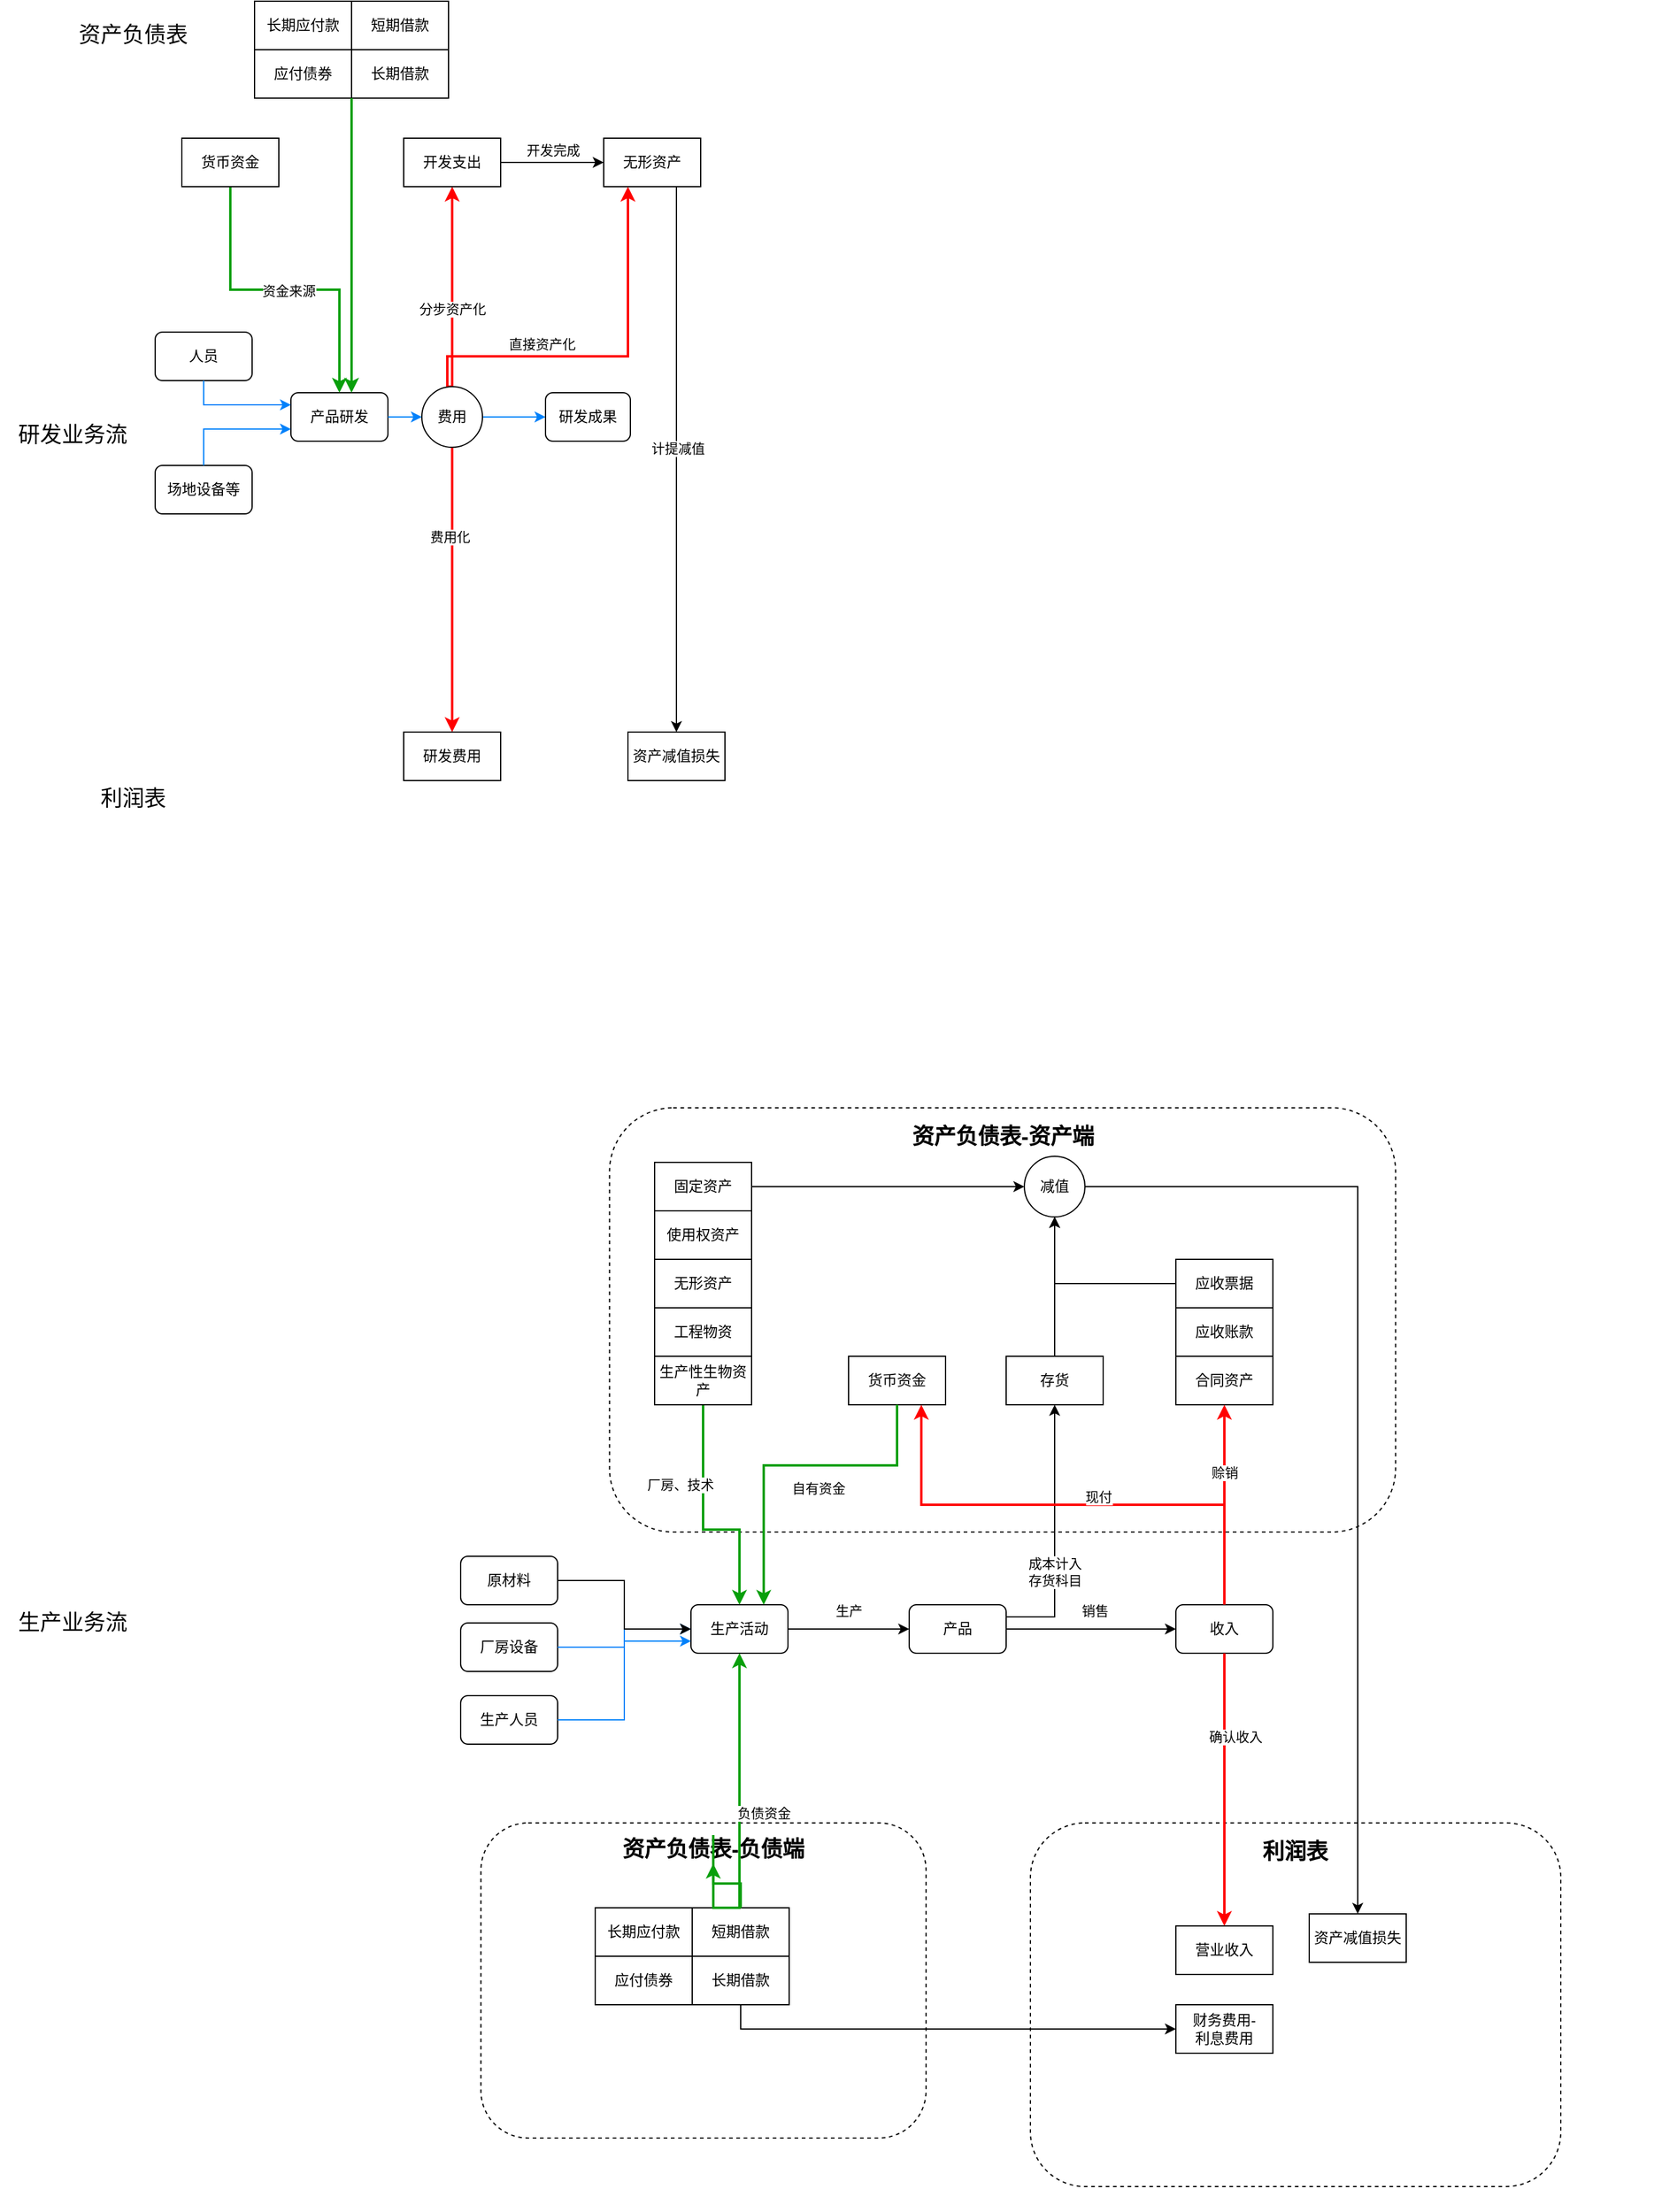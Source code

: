 <mxfile version="24.8.4">
  <diagram name="Page-1" id="RIPOSOB8vfV2EPrKnL5X">
    <mxGraphModel dx="2803" dy="1128" grid="1" gridSize="10" guides="1" tooltips="1" connect="1" arrows="1" fold="1" page="1" pageScale="1" pageWidth="850" pageHeight="1100" math="0" shadow="0">
      <root>
        <mxCell id="0" />
        <mxCell id="1" parent="0" />
        <mxCell id="PDw0ZhWUSigSXVAjHn8G-167" value="" style="group" vertex="1" connectable="0" parent="1">
          <mxGeometry x="360" y="1640" width="470" height="260" as="geometry" />
        </mxCell>
        <mxCell id="PDw0ZhWUSigSXVAjHn8G-168" value="" style="rounded=1;whiteSpace=wrap;html=1;dashed=1;" vertex="1" parent="PDw0ZhWUSigSXVAjHn8G-167">
          <mxGeometry x="36.719" width="367.188" height="260" as="geometry" />
        </mxCell>
        <mxCell id="PDw0ZhWUSigSXVAjHn8G-169" value="&lt;span style=&quot;font-size: 18px;&quot;&gt;&lt;b&gt;资产负债表-负债端&lt;/b&gt;&lt;/span&gt;" style="text;html=1;align=center;verticalAlign=middle;whiteSpace=wrap;rounded=0;" vertex="1" parent="PDw0ZhWUSigSXVAjHn8G-167">
          <mxGeometry x="142.81" y="10" width="171.09" height="23.64" as="geometry" />
        </mxCell>
        <mxCell id="PDw0ZhWUSigSXVAjHn8G-164" value="" style="group" vertex="1" connectable="0" parent="1">
          <mxGeometry x="425" y="1090" width="830" height="350" as="geometry" />
        </mxCell>
        <mxCell id="PDw0ZhWUSigSXVAjHn8G-165" value="" style="rounded=1;whiteSpace=wrap;html=1;dashed=1;" vertex="1" parent="PDw0ZhWUSigSXVAjHn8G-164">
          <mxGeometry x="77.812" y="-40" width="648.438" height="350" as="geometry" />
        </mxCell>
        <mxCell id="PDw0ZhWUSigSXVAjHn8G-166" value="&lt;span style=&quot;font-size: 18px;&quot;&gt;&lt;b&gt;资产负债表-资产端&lt;/b&gt;&lt;/span&gt;" style="text;html=1;align=center;verticalAlign=middle;whiteSpace=wrap;rounded=0;" vertex="1" parent="PDw0ZhWUSigSXVAjHn8G-164">
          <mxGeometry x="323.59" y="-32" width="156.88" height="31.82" as="geometry" />
        </mxCell>
        <mxCell id="PDw0ZhWUSigSXVAjHn8G-163" value="" style="group" vertex="1" connectable="0" parent="1">
          <mxGeometry x="810" y="1660" width="560" height="300" as="geometry" />
        </mxCell>
        <mxCell id="PDw0ZhWUSigSXVAjHn8G-161" value="" style="rounded=1;whiteSpace=wrap;html=1;dashed=1;" vertex="1" parent="PDw0ZhWUSigSXVAjHn8G-163">
          <mxGeometry x="40" y="-20" width="437.5" height="300" as="geometry" />
        </mxCell>
        <mxCell id="PDw0ZhWUSigSXVAjHn8G-162" value="&lt;b&gt;&lt;font style=&quot;font-size: 18px;&quot;&gt;利润表&lt;/font&gt;&lt;/b&gt;" style="text;html=1;align=center;verticalAlign=middle;whiteSpace=wrap;rounded=0;" vertex="1" parent="PDw0ZhWUSigSXVAjHn8G-163">
          <mxGeometry x="221.25" y="-10" width="75" height="27.27" as="geometry" />
        </mxCell>
        <mxCell id="PDw0ZhWUSigSXVAjHn8G-170" value="财务费用-&lt;br&gt;利息费用" style="rounded=0;whiteSpace=wrap;html=1;" vertex="1" parent="PDw0ZhWUSigSXVAjHn8G-163">
          <mxGeometry x="160" y="130" width="80" height="40" as="geometry" />
        </mxCell>
        <mxCell id="PDw0ZhWUSigSXVAjHn8G-107" value="营业收入" style="rounded=0;whiteSpace=wrap;html=1;" vertex="1" parent="PDw0ZhWUSigSXVAjHn8G-163">
          <mxGeometry x="160" y="65" width="80" height="40" as="geometry" />
        </mxCell>
        <mxCell id="PDw0ZhWUSigSXVAjHn8G-3" value="&lt;font style=&quot;font-size: 18px;&quot;&gt;资产负债表&lt;/font&gt;" style="text;html=1;align=center;verticalAlign=middle;whiteSpace=wrap;rounded=0;" vertex="1" parent="1">
          <mxGeometry x="50" y="140" width="120" height="50" as="geometry" />
        </mxCell>
        <mxCell id="PDw0ZhWUSigSXVAjHn8G-4" value="&lt;font style=&quot;font-size: 18px;&quot;&gt;研发业务流&lt;/font&gt;" style="text;html=1;align=center;verticalAlign=middle;whiteSpace=wrap;rounded=0;" vertex="1" parent="1">
          <mxGeometry y="470" width="120" height="50" as="geometry" />
        </mxCell>
        <mxCell id="PDw0ZhWUSigSXVAjHn8G-5" value="&lt;font style=&quot;font-size: 18px;&quot;&gt;利润表&lt;/font&gt;" style="text;html=1;align=center;verticalAlign=middle;whiteSpace=wrap;rounded=0;" vertex="1" parent="1">
          <mxGeometry x="50" y="770" width="120" height="50" as="geometry" />
        </mxCell>
        <mxCell id="PDw0ZhWUSigSXVAjHn8G-14" style="edgeStyle=orthogonalEdgeStyle;rounded=0;orthogonalLoop=1;jettySize=auto;html=1;exitX=0.5;exitY=1;exitDx=0;exitDy=0;strokeColor=#ff0000;strokeWidth=2;" edge="1" parent="1" source="PDw0ZhWUSigSXVAjHn8G-37" target="PDw0ZhWUSigSXVAjHn8G-13">
          <mxGeometry relative="1" as="geometry" />
        </mxCell>
        <mxCell id="PDw0ZhWUSigSXVAjHn8G-15" value="费用化" style="edgeLabel;html=1;align=center;verticalAlign=middle;resizable=0;points=[];" vertex="1" connectable="0" parent="PDw0ZhWUSigSXVAjHn8G-14">
          <mxGeometry x="-0.375" y="-2" relative="1" as="geometry">
            <mxPoint as="offset" />
          </mxGeometry>
        </mxCell>
        <mxCell id="PDw0ZhWUSigSXVAjHn8G-27" style="edgeStyle=orthogonalEdgeStyle;rounded=0;orthogonalLoop=1;jettySize=auto;html=1;exitX=1;exitY=0.5;exitDx=0;exitDy=0;strokeColor=#0081fa;" edge="1" parent="1" source="PDw0ZhWUSigSXVAjHn8G-37" target="PDw0ZhWUSigSXVAjHn8G-7">
          <mxGeometry relative="1" as="geometry" />
        </mxCell>
        <mxCell id="PDw0ZhWUSigSXVAjHn8G-6" value="产品研发" style="rounded=1;whiteSpace=wrap;html=1;" vertex="1" parent="1">
          <mxGeometry x="240" y="460" width="80" height="40" as="geometry" />
        </mxCell>
        <mxCell id="PDw0ZhWUSigSXVAjHn8G-7" value="研发成果" style="rounded=1;whiteSpace=wrap;html=1;" vertex="1" parent="1">
          <mxGeometry x="450" y="460" width="70" height="40" as="geometry" />
        </mxCell>
        <mxCell id="PDw0ZhWUSigSXVAjHn8G-13" value="研发费用" style="rounded=0;whiteSpace=wrap;html=1;" vertex="1" parent="1">
          <mxGeometry x="333" y="740" width="80" height="40" as="geometry" />
        </mxCell>
        <mxCell id="PDw0ZhWUSigSXVAjHn8G-16" style="edgeStyle=orthogonalEdgeStyle;rounded=0;orthogonalLoop=1;jettySize=auto;html=1;exitX=0.5;exitY=0;exitDx=0;exitDy=0;strokeColor=#ff0000;strokeWidth=2;entryX=0.5;entryY=1;entryDx=0;entryDy=0;" edge="1" parent="1" source="PDw0ZhWUSigSXVAjHn8G-37" target="PDw0ZhWUSigSXVAjHn8G-18">
          <mxGeometry relative="1" as="geometry">
            <mxPoint x="258" y="510" as="sourcePoint" />
            <mxPoint x="378" y="270" as="targetPoint" />
          </mxGeometry>
        </mxCell>
        <mxCell id="PDw0ZhWUSigSXVAjHn8G-17" value="分步资产化" style="edgeLabel;html=1;align=center;verticalAlign=middle;resizable=0;points=[];" vertex="1" connectable="0" parent="PDw0ZhWUSigSXVAjHn8G-16">
          <mxGeometry x="-0.375" y="-2" relative="1" as="geometry">
            <mxPoint x="-2" y="-13" as="offset" />
          </mxGeometry>
        </mxCell>
        <mxCell id="PDw0ZhWUSigSXVAjHn8G-22" value="开发完成" style="edgeStyle=orthogonalEdgeStyle;rounded=0;orthogonalLoop=1;jettySize=auto;html=1;exitX=1;exitY=0.5;exitDx=0;exitDy=0;" edge="1" parent="1" source="PDw0ZhWUSigSXVAjHn8G-18" target="PDw0ZhWUSigSXVAjHn8G-19">
          <mxGeometry y="10" relative="1" as="geometry">
            <Array as="points">
              <mxPoint x="450" y="270" />
              <mxPoint x="450" y="270" />
            </Array>
            <mxPoint as="offset" />
          </mxGeometry>
        </mxCell>
        <mxCell id="PDw0ZhWUSigSXVAjHn8G-18" value="开发支出" style="rounded=0;whiteSpace=wrap;html=1;" vertex="1" parent="1">
          <mxGeometry x="333" y="250" width="80" height="40" as="geometry" />
        </mxCell>
        <mxCell id="PDw0ZhWUSigSXVAjHn8G-25" style="edgeStyle=orthogonalEdgeStyle;rounded=0;orthogonalLoop=1;jettySize=auto;html=1;exitX=0.75;exitY=1;exitDx=0;exitDy=0;entryX=0.5;entryY=0;entryDx=0;entryDy=0;" edge="1" parent="1" source="PDw0ZhWUSigSXVAjHn8G-19" target="PDw0ZhWUSigSXVAjHn8G-23">
          <mxGeometry relative="1" as="geometry" />
        </mxCell>
        <mxCell id="PDw0ZhWUSigSXVAjHn8G-26" value="计提减值" style="edgeLabel;html=1;align=center;verticalAlign=middle;resizable=0;points=[];" vertex="1" connectable="0" parent="PDw0ZhWUSigSXVAjHn8G-25">
          <mxGeometry x="-0.039" y="1" relative="1" as="geometry">
            <mxPoint as="offset" />
          </mxGeometry>
        </mxCell>
        <mxCell id="PDw0ZhWUSigSXVAjHn8G-19" value="无形资产" style="rounded=0;whiteSpace=wrap;html=1;" vertex="1" parent="1">
          <mxGeometry x="498" y="250" width="80" height="40" as="geometry" />
        </mxCell>
        <mxCell id="PDw0ZhWUSigSXVAjHn8G-23" value="资产减值损失" style="rounded=0;whiteSpace=wrap;html=1;" vertex="1" parent="1">
          <mxGeometry x="518" y="740" width="80" height="40" as="geometry" />
        </mxCell>
        <mxCell id="PDw0ZhWUSigSXVAjHn8G-30" style="edgeStyle=orthogonalEdgeStyle;rounded=0;orthogonalLoop=1;jettySize=auto;html=1;strokeColor=#ff0000;strokeWidth=2;exitX=0.5;exitY=0;exitDx=0;exitDy=0;entryX=0.25;entryY=1;entryDx=0;entryDy=0;" edge="1" parent="1" target="PDw0ZhWUSigSXVAjHn8G-19">
          <mxGeometry relative="1" as="geometry">
            <mxPoint x="372" y="455" as="sourcePoint" />
            <mxPoint x="730" y="430" as="targetPoint" />
            <Array as="points">
              <mxPoint x="369" y="455" />
              <mxPoint x="369" y="430" />
              <mxPoint x="518" y="430" />
            </Array>
          </mxGeometry>
        </mxCell>
        <mxCell id="PDw0ZhWUSigSXVAjHn8G-31" value="直接资产化" style="edgeLabel;html=1;align=center;verticalAlign=middle;resizable=0;points=[];" vertex="1" connectable="0" parent="PDw0ZhWUSigSXVAjHn8G-30">
          <mxGeometry x="-0.375" y="-2" relative="1" as="geometry">
            <mxPoint x="7" y="-12" as="offset" />
          </mxGeometry>
        </mxCell>
        <mxCell id="PDw0ZhWUSigSXVAjHn8G-35" value="人员" style="rounded=1;whiteSpace=wrap;html=1;" vertex="1" parent="1">
          <mxGeometry x="128" y="410" width="80" height="40" as="geometry" />
        </mxCell>
        <mxCell id="PDw0ZhWUSigSXVAjHn8G-36" value="场地设备等" style="rounded=1;whiteSpace=wrap;html=1;" vertex="1" parent="1">
          <mxGeometry x="128" y="520" width="80" height="40" as="geometry" />
        </mxCell>
        <mxCell id="PDw0ZhWUSigSXVAjHn8G-39" value="" style="edgeStyle=orthogonalEdgeStyle;rounded=0;orthogonalLoop=1;jettySize=auto;html=1;exitX=1;exitY=0.5;exitDx=0;exitDy=0;strokeColor=#0081fa;" edge="1" parent="1" source="PDw0ZhWUSigSXVAjHn8G-6" target="PDw0ZhWUSigSXVAjHn8G-37">
          <mxGeometry relative="1" as="geometry">
            <mxPoint x="288" y="480" as="sourcePoint" />
            <mxPoint x="413" y="480" as="targetPoint" />
          </mxGeometry>
        </mxCell>
        <mxCell id="PDw0ZhWUSigSXVAjHn8G-37" value="费用" style="ellipse;whiteSpace=wrap;html=1;aspect=fixed;" vertex="1" parent="1">
          <mxGeometry x="348" y="455" width="50" height="50" as="geometry" />
        </mxCell>
        <mxCell id="PDw0ZhWUSigSXVAjHn8G-42" value="" style="edgeStyle=orthogonalEdgeStyle;rounded=0;orthogonalLoop=1;jettySize=auto;html=1;strokeColor=#0081fa;exitX=0.5;exitY=1;exitDx=0;exitDy=0;entryX=0;entryY=0.25;entryDx=0;entryDy=0;" edge="1" parent="1" source="PDw0ZhWUSigSXVAjHn8G-35" target="PDw0ZhWUSigSXVAjHn8G-6">
          <mxGeometry relative="1" as="geometry">
            <mxPoint x="240" y="530" as="sourcePoint" />
            <mxPoint x="358" y="490" as="targetPoint" />
          </mxGeometry>
        </mxCell>
        <mxCell id="PDw0ZhWUSigSXVAjHn8G-43" value="" style="edgeStyle=orthogonalEdgeStyle;rounded=0;orthogonalLoop=1;jettySize=auto;html=1;strokeColor=#0081fa;exitX=0.5;exitY=0;exitDx=0;exitDy=0;entryX=0;entryY=0.75;entryDx=0;entryDy=0;" edge="1" parent="1" source="PDw0ZhWUSigSXVAjHn8G-36" target="PDw0ZhWUSigSXVAjHn8G-6">
          <mxGeometry relative="1" as="geometry">
            <mxPoint x="178" y="460" as="sourcePoint" />
            <mxPoint x="250" y="480" as="targetPoint" />
          </mxGeometry>
        </mxCell>
        <mxCell id="PDw0ZhWUSigSXVAjHn8G-45" value="" style="edgeStyle=orthogonalEdgeStyle;rounded=0;orthogonalLoop=1;jettySize=auto;html=1;exitX=0.5;exitY=1;exitDx=0;exitDy=0;strokeColor=#099f0c;strokeWidth=2;entryX=0.5;entryY=0;entryDx=0;entryDy=0;" edge="1" parent="1" source="PDw0ZhWUSigSXVAjHn8G-9" target="PDw0ZhWUSigSXVAjHn8G-6">
          <mxGeometry relative="1" as="geometry">
            <mxPoint x="280" y="235" as="sourcePoint" />
            <mxPoint x="280" y="360" as="targetPoint" />
          </mxGeometry>
        </mxCell>
        <mxCell id="PDw0ZhWUSigSXVAjHn8G-55" value="资金来源" style="edgeLabel;html=1;align=center;verticalAlign=middle;resizable=0;points=[];" vertex="1" connectable="0" parent="PDw0ZhWUSigSXVAjHn8G-45">
          <mxGeometry x="0.021" y="-1" relative="1" as="geometry">
            <mxPoint as="offset" />
          </mxGeometry>
        </mxCell>
        <mxCell id="PDw0ZhWUSigSXVAjHn8G-9" value="货币资金" style="rounded=0;whiteSpace=wrap;html=1;" vertex="1" parent="1">
          <mxGeometry x="150" y="250" width="80" height="40" as="geometry" />
        </mxCell>
        <mxCell id="PDw0ZhWUSigSXVAjHn8G-47" value="应付债券" style="rounded=0;whiteSpace=wrap;html=1;" vertex="1" parent="1">
          <mxGeometry x="210" y="177" width="80" height="40" as="geometry" />
        </mxCell>
        <mxCell id="PDw0ZhWUSigSXVAjHn8G-48" value="短期借款" style="rounded=0;whiteSpace=wrap;html=1;" vertex="1" parent="1">
          <mxGeometry x="290" y="137" width="80" height="40" as="geometry" />
        </mxCell>
        <mxCell id="PDw0ZhWUSigSXVAjHn8G-49" value="长期借款" style="rounded=0;whiteSpace=wrap;html=1;" vertex="1" parent="1">
          <mxGeometry x="290" y="177" width="80" height="40" as="geometry" />
        </mxCell>
        <mxCell id="PDw0ZhWUSigSXVAjHn8G-50" value="长期应付款" style="rounded=0;whiteSpace=wrap;html=1;" vertex="1" parent="1">
          <mxGeometry x="210" y="137" width="80" height="40" as="geometry" />
        </mxCell>
        <mxCell id="PDw0ZhWUSigSXVAjHn8G-56" value="" style="edgeStyle=orthogonalEdgeStyle;rounded=0;orthogonalLoop=1;jettySize=auto;html=1;exitX=1;exitY=1;exitDx=0;exitDy=0;strokeColor=#099f0c;strokeWidth=2;" edge="1" parent="1" source="PDw0ZhWUSigSXVAjHn8G-47">
          <mxGeometry relative="1" as="geometry">
            <mxPoint x="200" y="300" as="sourcePoint" />
            <mxPoint x="290" y="460" as="targetPoint" />
          </mxGeometry>
        </mxCell>
        <mxCell id="PDw0ZhWUSigSXVAjHn8G-59" value="厂房设备" style="rounded=1;whiteSpace=wrap;html=1;" vertex="1" parent="1">
          <mxGeometry x="380" y="1475" width="80" height="40" as="geometry" />
        </mxCell>
        <mxCell id="PDw0ZhWUSigSXVAjHn8G-60" value="生产人员" style="rounded=1;whiteSpace=wrap;html=1;" vertex="1" parent="1">
          <mxGeometry x="380" y="1535" width="80" height="40" as="geometry" />
        </mxCell>
        <mxCell id="PDw0ZhWUSigSXVAjHn8G-89" style="edgeStyle=orthogonalEdgeStyle;rounded=0;orthogonalLoop=1;jettySize=auto;html=1;exitX=1;exitY=0.5;exitDx=0;exitDy=0;" edge="1" parent="1" source="PDw0ZhWUSigSXVAjHn8G-61" target="PDw0ZhWUSigSXVAjHn8G-88">
          <mxGeometry relative="1" as="geometry" />
        </mxCell>
        <mxCell id="PDw0ZhWUSigSXVAjHn8G-90" value="生产" style="edgeLabel;html=1;align=center;verticalAlign=middle;resizable=0;points=[];" vertex="1" connectable="0" parent="PDw0ZhWUSigSXVAjHn8G-89">
          <mxGeometry x="0.08" y="3" relative="1" as="geometry">
            <mxPoint x="-4" y="-12" as="offset" />
          </mxGeometry>
        </mxCell>
        <mxCell id="PDw0ZhWUSigSXVAjHn8G-61" value="生产活动" style="rounded=1;whiteSpace=wrap;html=1;" vertex="1" parent="1">
          <mxGeometry x="570" y="1460" width="80" height="40" as="geometry" />
        </mxCell>
        <mxCell id="PDw0ZhWUSigSXVAjHn8G-64" value="无形资产" style="rounded=0;whiteSpace=wrap;html=1;" vertex="1" parent="1">
          <mxGeometry x="540" y="1175" width="80" height="40" as="geometry" />
        </mxCell>
        <mxCell id="PDw0ZhWUSigSXVAjHn8G-66" value="货币资金" style="rounded=0;whiteSpace=wrap;html=1;" vertex="1" parent="1">
          <mxGeometry x="700" y="1255" width="80" height="40" as="geometry" />
        </mxCell>
        <mxCell id="PDw0ZhWUSigSXVAjHn8G-67" value="应付债券" style="rounded=0;whiteSpace=wrap;html=1;" vertex="1" parent="1">
          <mxGeometry x="491" y="1750" width="80" height="40" as="geometry" />
        </mxCell>
        <mxCell id="PDw0ZhWUSigSXVAjHn8G-68" value="短期借款" style="rounded=0;whiteSpace=wrap;html=1;" vertex="1" parent="1">
          <mxGeometry x="571" y="1710" width="80" height="40" as="geometry" />
        </mxCell>
        <mxCell id="PDw0ZhWUSigSXVAjHn8G-171" style="edgeStyle=orthogonalEdgeStyle;rounded=0;orthogonalLoop=1;jettySize=auto;html=1;exitX=0.5;exitY=1;exitDx=0;exitDy=0;" edge="1" parent="1" source="PDw0ZhWUSigSXVAjHn8G-69" target="PDw0ZhWUSigSXVAjHn8G-170">
          <mxGeometry relative="1" as="geometry" />
        </mxCell>
        <mxCell id="PDw0ZhWUSigSXVAjHn8G-69" value="长期借款" style="rounded=0;whiteSpace=wrap;html=1;" vertex="1" parent="1">
          <mxGeometry x="571" y="1750" width="80" height="40" as="geometry" />
        </mxCell>
        <mxCell id="PDw0ZhWUSigSXVAjHn8G-70" value="长期应付款" style="rounded=0;whiteSpace=wrap;html=1;" vertex="1" parent="1">
          <mxGeometry x="491" y="1710" width="80" height="40" as="geometry" />
        </mxCell>
        <mxCell id="PDw0ZhWUSigSXVAjHn8G-73" value="" style="edgeStyle=orthogonalEdgeStyle;rounded=0;orthogonalLoop=1;jettySize=auto;html=1;strokeColor=#0081fa;exitX=1;exitY=0.5;exitDx=0;exitDy=0;entryX=0;entryY=0.5;entryDx=0;entryDy=0;" edge="1" parent="1" source="PDw0ZhWUSigSXVAjHn8G-59" target="PDw0ZhWUSigSXVAjHn8G-61">
          <mxGeometry relative="1" as="geometry">
            <mxPoint x="-102" y="1505" as="sourcePoint" />
            <mxPoint x="-30" y="1525" as="targetPoint" />
          </mxGeometry>
        </mxCell>
        <mxCell id="PDw0ZhWUSigSXVAjHn8G-74" value="" style="edgeStyle=orthogonalEdgeStyle;rounded=0;orthogonalLoop=1;jettySize=auto;html=1;strokeColor=#0081fa;exitX=1;exitY=0.5;exitDx=0;exitDy=0;entryX=0;entryY=0.75;entryDx=0;entryDy=0;" edge="1" parent="1" source="PDw0ZhWUSigSXVAjHn8G-60" target="PDw0ZhWUSigSXVAjHn8G-61">
          <mxGeometry relative="1" as="geometry">
            <mxPoint x="470" y="1490" as="sourcePoint" />
            <mxPoint x="580" y="1490" as="targetPoint" />
          </mxGeometry>
        </mxCell>
        <mxCell id="PDw0ZhWUSigSXVAjHn8G-75" value="" style="edgeStyle=orthogonalEdgeStyle;rounded=0;orthogonalLoop=1;jettySize=auto;html=1;strokeColor=#099f0c;strokeWidth=2;entryX=0.5;entryY=1;entryDx=0;entryDy=0;exitX=0.5;exitY=0;exitDx=0;exitDy=0;" edge="1" parent="1" source="PDw0ZhWUSigSXVAjHn8G-169" target="PDw0ZhWUSigSXVAjHn8G-61">
          <mxGeometry relative="1" as="geometry">
            <mxPoint x="410" y="1335" as="sourcePoint" />
            <mxPoint x="530" y="1447" as="targetPoint" />
            <Array as="points">
              <mxPoint x="610" y="1710" />
            </Array>
          </mxGeometry>
        </mxCell>
        <mxCell id="PDw0ZhWUSigSXVAjHn8G-76" value="负债资金" style="edgeLabel;html=1;align=center;verticalAlign=middle;resizable=0;points=[];" vertex="1" connectable="0" parent="PDw0ZhWUSigSXVAjHn8G-75">
          <mxGeometry x="0.021" y="-1" relative="1" as="geometry">
            <mxPoint x="19" y="-11" as="offset" />
          </mxGeometry>
        </mxCell>
        <mxCell id="PDw0ZhWUSigSXVAjHn8G-156" style="edgeStyle=orthogonalEdgeStyle;rounded=0;orthogonalLoop=1;jettySize=auto;html=1;exitX=1;exitY=0.5;exitDx=0;exitDy=0;entryX=0;entryY=0.5;entryDx=0;entryDy=0;" edge="1" parent="1" source="PDw0ZhWUSigSXVAjHn8G-77" target="PDw0ZhWUSigSXVAjHn8G-155">
          <mxGeometry relative="1" as="geometry" />
        </mxCell>
        <mxCell id="PDw0ZhWUSigSXVAjHn8G-77" value="固定资产" style="rounded=0;whiteSpace=wrap;html=1;" vertex="1" parent="1">
          <mxGeometry x="540" y="1095" width="80" height="40" as="geometry" />
        </mxCell>
        <mxCell id="PDw0ZhWUSigSXVAjHn8G-78" value="" style="edgeStyle=orthogonalEdgeStyle;rounded=0;orthogonalLoop=1;jettySize=auto;html=1;strokeColor=#099f0c;strokeWidth=2;exitX=0.5;exitY=1;exitDx=0;exitDy=0;" edge="1" parent="1" source="PDw0ZhWUSigSXVAjHn8G-84">
          <mxGeometry relative="1" as="geometry">
            <mxPoint x="480" y="1325" as="sourcePoint" />
            <mxPoint x="610" y="1460" as="targetPoint" />
            <Array as="points">
              <mxPoint x="580" y="1398" />
              <mxPoint x="610" y="1398" />
              <mxPoint x="610" y="1460" />
            </Array>
          </mxGeometry>
        </mxCell>
        <mxCell id="PDw0ZhWUSigSXVAjHn8G-79" value="厂房、技术" style="edgeLabel;html=1;align=center;verticalAlign=middle;resizable=0;points=[];" vertex="1" connectable="0" parent="PDw0ZhWUSigSXVAjHn8G-78">
          <mxGeometry x="0.021" y="-1" relative="1" as="geometry">
            <mxPoint x="-18" y="-34" as="offset" />
          </mxGeometry>
        </mxCell>
        <mxCell id="PDw0ZhWUSigSXVAjHn8G-80" value="" style="edgeStyle=orthogonalEdgeStyle;rounded=0;orthogonalLoop=1;jettySize=auto;html=1;strokeColor=#099f0c;strokeWidth=2;exitX=0.5;exitY=1;exitDx=0;exitDy=0;entryX=0.75;entryY=0;entryDx=0;entryDy=0;" edge="1" parent="1" source="PDw0ZhWUSigSXVAjHn8G-66" target="PDw0ZhWUSigSXVAjHn8G-61">
          <mxGeometry relative="1" as="geometry">
            <mxPoint x="420" y="1345" as="sourcePoint" />
            <mxPoint x="610" y="1455" as="targetPoint" />
            <Array as="points">
              <mxPoint x="740" y="1345" />
              <mxPoint x="630" y="1345" />
            </Array>
          </mxGeometry>
        </mxCell>
        <mxCell id="PDw0ZhWUSigSXVAjHn8G-81" value="自有资金" style="edgeLabel;html=1;align=center;verticalAlign=middle;resizable=0;points=[];" vertex="1" connectable="0" parent="PDw0ZhWUSigSXVAjHn8G-80">
          <mxGeometry x="0.021" y="-1" relative="1" as="geometry">
            <mxPoint x="25" y="20" as="offset" />
          </mxGeometry>
        </mxCell>
        <mxCell id="PDw0ZhWUSigSXVAjHn8G-83" value="使用权资产" style="rounded=0;whiteSpace=wrap;html=1;" vertex="1" parent="1">
          <mxGeometry x="540" y="1135" width="80" height="40" as="geometry" />
        </mxCell>
        <mxCell id="PDw0ZhWUSigSXVAjHn8G-84" value="生产性生物资产" style="rounded=0;whiteSpace=wrap;html=1;" vertex="1" parent="1">
          <mxGeometry x="540" y="1255" width="80" height="40" as="geometry" />
        </mxCell>
        <mxCell id="PDw0ZhWUSigSXVAjHn8G-82" value="工程物资" style="rounded=0;whiteSpace=wrap;html=1;" vertex="1" parent="1">
          <mxGeometry x="540" y="1215" width="80" height="40" as="geometry" />
        </mxCell>
        <mxCell id="PDw0ZhWUSigSXVAjHn8G-96" style="edgeStyle=orthogonalEdgeStyle;rounded=0;orthogonalLoop=1;jettySize=auto;html=1;exitX=1;exitY=0.5;exitDx=0;exitDy=0;" edge="1" parent="1" source="PDw0ZhWUSigSXVAjHn8G-88" target="PDw0ZhWUSigSXVAjHn8G-95">
          <mxGeometry relative="1" as="geometry" />
        </mxCell>
        <mxCell id="PDw0ZhWUSigSXVAjHn8G-97" value="销售" style="edgeLabel;html=1;align=center;verticalAlign=middle;resizable=0;points=[];" vertex="1" connectable="0" parent="PDw0ZhWUSigSXVAjHn8G-96">
          <mxGeometry x="0.043" y="-2" relative="1" as="geometry">
            <mxPoint y="-17" as="offset" />
          </mxGeometry>
        </mxCell>
        <mxCell id="PDw0ZhWUSigSXVAjHn8G-145" style="edgeStyle=orthogonalEdgeStyle;rounded=0;orthogonalLoop=1;jettySize=auto;html=1;exitX=1;exitY=0.25;exitDx=0;exitDy=0;entryX=0.5;entryY=1;entryDx=0;entryDy=0;" edge="1" parent="1" source="PDw0ZhWUSigSXVAjHn8G-88" target="PDw0ZhWUSigSXVAjHn8G-144">
          <mxGeometry relative="1" as="geometry">
            <Array as="points">
              <mxPoint x="870" y="1470" />
            </Array>
          </mxGeometry>
        </mxCell>
        <mxCell id="PDw0ZhWUSigSXVAjHn8G-146" value="成本计入&lt;br&gt;存货科目" style="edgeLabel;html=1;align=center;verticalAlign=middle;resizable=0;points=[];" vertex="1" connectable="0" parent="PDw0ZhWUSigSXVAjHn8G-145">
          <mxGeometry x="-0.278" relative="1" as="geometry">
            <mxPoint as="offset" />
          </mxGeometry>
        </mxCell>
        <mxCell id="PDw0ZhWUSigSXVAjHn8G-88" value="产品" style="rounded=1;whiteSpace=wrap;html=1;" vertex="1" parent="1">
          <mxGeometry x="750" y="1460" width="80" height="40" as="geometry" />
        </mxCell>
        <mxCell id="PDw0ZhWUSigSXVAjHn8G-95" value="收入" style="rounded=1;whiteSpace=wrap;html=1;" vertex="1" parent="1">
          <mxGeometry x="970" y="1460" width="80" height="40" as="geometry" />
        </mxCell>
        <mxCell id="PDw0ZhWUSigSXVAjHn8G-98" value="应收账款" style="rounded=0;whiteSpace=wrap;html=1;" vertex="1" parent="1">
          <mxGeometry x="970" y="1215" width="80" height="40" as="geometry" />
        </mxCell>
        <mxCell id="PDw0ZhWUSigSXVAjHn8G-159" style="edgeStyle=orthogonalEdgeStyle;rounded=0;orthogonalLoop=1;jettySize=auto;html=1;exitX=0;exitY=0.5;exitDx=0;exitDy=0;entryX=0.5;entryY=1;entryDx=0;entryDy=0;" edge="1" parent="1" source="PDw0ZhWUSigSXVAjHn8G-99" target="PDw0ZhWUSigSXVAjHn8G-155">
          <mxGeometry relative="1" as="geometry" />
        </mxCell>
        <mxCell id="PDw0ZhWUSigSXVAjHn8G-99" value="应收票据" style="rounded=0;whiteSpace=wrap;html=1;" vertex="1" parent="1">
          <mxGeometry x="970" y="1175" width="80" height="40" as="geometry" />
        </mxCell>
        <mxCell id="PDw0ZhWUSigSXVAjHn8G-101" style="edgeStyle=orthogonalEdgeStyle;rounded=0;orthogonalLoop=1;jettySize=auto;html=1;exitX=0.5;exitY=0;exitDx=0;exitDy=0;strokeColor=#ff0000;strokeWidth=2;entryX=0.75;entryY=1;entryDx=0;entryDy=0;" edge="1" parent="1" source="PDw0ZhWUSigSXVAjHn8G-95" target="PDw0ZhWUSigSXVAjHn8G-66">
          <mxGeometry relative="1" as="geometry">
            <mxPoint x="103" y="1510" as="sourcePoint" />
            <mxPoint x="103" y="1345" as="targetPoint" />
          </mxGeometry>
        </mxCell>
        <mxCell id="PDw0ZhWUSigSXVAjHn8G-104" value="现付" style="edgeLabel;html=1;align=center;verticalAlign=middle;resizable=0;points=[];" vertex="1" connectable="0" parent="PDw0ZhWUSigSXVAjHn8G-101">
          <mxGeometry x="-0.03" y="-2" relative="1" as="geometry">
            <mxPoint x="15" y="-5" as="offset" />
          </mxGeometry>
        </mxCell>
        <mxCell id="PDw0ZhWUSigSXVAjHn8G-103" value="合同资产" style="rounded=0;whiteSpace=wrap;html=1;" vertex="1" parent="1">
          <mxGeometry x="970" y="1255" width="80" height="40" as="geometry" />
        </mxCell>
        <mxCell id="PDw0ZhWUSigSXVAjHn8G-105" style="edgeStyle=orthogonalEdgeStyle;rounded=0;orthogonalLoop=1;jettySize=auto;html=1;exitX=0.5;exitY=0;exitDx=0;exitDy=0;strokeColor=#ff0000;strokeWidth=2;entryX=0.5;entryY=1;entryDx=0;entryDy=0;" edge="1" parent="1" source="PDw0ZhWUSigSXVAjHn8G-95" target="PDw0ZhWUSigSXVAjHn8G-103">
          <mxGeometry relative="1" as="geometry">
            <mxPoint x="1020" y="1470" as="sourcePoint" />
            <mxPoint x="590" y="1305" as="targetPoint" />
          </mxGeometry>
        </mxCell>
        <mxCell id="PDw0ZhWUSigSXVAjHn8G-106" value="赊销" style="edgeLabel;html=1;align=center;verticalAlign=middle;resizable=0;points=[];" vertex="1" connectable="0" parent="PDw0ZhWUSigSXVAjHn8G-105">
          <mxGeometry x="-0.03" y="-2" relative="1" as="geometry">
            <mxPoint x="-2" y="-29" as="offset" />
          </mxGeometry>
        </mxCell>
        <mxCell id="PDw0ZhWUSigSXVAjHn8G-108" style="edgeStyle=orthogonalEdgeStyle;rounded=0;orthogonalLoop=1;jettySize=auto;html=1;exitX=0.5;exitY=1;exitDx=0;exitDy=0;strokeColor=#ff0000;strokeWidth=2;entryX=0.5;entryY=0;entryDx=0;entryDy=0;" edge="1" parent="1" source="PDw0ZhWUSigSXVAjHn8G-95" target="PDw0ZhWUSigSXVAjHn8G-107">
          <mxGeometry relative="1" as="geometry">
            <mxPoint x="1020" y="1470" as="sourcePoint" />
            <mxPoint x="1060" y="1655" as="targetPoint" />
          </mxGeometry>
        </mxCell>
        <mxCell id="PDw0ZhWUSigSXVAjHn8G-109" value="确认收入" style="edgeLabel;html=1;align=center;verticalAlign=middle;resizable=0;points=[];" vertex="1" connectable="0" parent="PDw0ZhWUSigSXVAjHn8G-108">
          <mxGeometry x="-0.03" y="-2" relative="1" as="geometry">
            <mxPoint x="11" y="-40" as="offset" />
          </mxGeometry>
        </mxCell>
        <mxCell id="PDw0ZhWUSigSXVAjHn8G-142" value="&lt;font style=&quot;font-size: 18px;&quot;&gt;生产业务流&lt;/font&gt;" style="text;html=1;align=center;verticalAlign=middle;whiteSpace=wrap;rounded=0;" vertex="1" parent="1">
          <mxGeometry y="1450" width="120" height="50" as="geometry" />
        </mxCell>
        <mxCell id="PDw0ZhWUSigSXVAjHn8G-157" style="edgeStyle=orthogonalEdgeStyle;rounded=0;orthogonalLoop=1;jettySize=auto;html=1;exitX=0.5;exitY=0;exitDx=0;exitDy=0;entryX=0.5;entryY=1;entryDx=0;entryDy=0;" edge="1" parent="1" source="PDw0ZhWUSigSXVAjHn8G-144" target="PDw0ZhWUSigSXVAjHn8G-155">
          <mxGeometry relative="1" as="geometry" />
        </mxCell>
        <mxCell id="PDw0ZhWUSigSXVAjHn8G-144" value="存货" style="rounded=0;whiteSpace=wrap;html=1;" vertex="1" parent="1">
          <mxGeometry x="830" y="1255" width="80" height="40" as="geometry" />
        </mxCell>
        <mxCell id="PDw0ZhWUSigSXVAjHn8G-149" style="edgeStyle=orthogonalEdgeStyle;rounded=0;orthogonalLoop=1;jettySize=auto;html=1;exitX=1;exitY=0.5;exitDx=0;exitDy=0;entryX=0;entryY=0.5;entryDx=0;entryDy=0;" edge="1" parent="1" source="PDw0ZhWUSigSXVAjHn8G-148" target="PDw0ZhWUSigSXVAjHn8G-61">
          <mxGeometry relative="1" as="geometry" />
        </mxCell>
        <mxCell id="PDw0ZhWUSigSXVAjHn8G-148" value="原材料" style="rounded=1;whiteSpace=wrap;html=1;" vertex="1" parent="1">
          <mxGeometry x="380" y="1420" width="80" height="40" as="geometry" />
        </mxCell>
        <mxCell id="PDw0ZhWUSigSXVAjHn8G-151" value="资产减值损失" style="rounded=0;whiteSpace=wrap;html=1;" vertex="1" parent="1">
          <mxGeometry x="1080" y="1715" width="80" height="40" as="geometry" />
        </mxCell>
        <mxCell id="PDw0ZhWUSigSXVAjHn8G-160" style="edgeStyle=orthogonalEdgeStyle;rounded=0;orthogonalLoop=1;jettySize=auto;html=1;exitX=1;exitY=0.5;exitDx=0;exitDy=0;entryX=0.5;entryY=0;entryDx=0;entryDy=0;" edge="1" parent="1" source="PDw0ZhWUSigSXVAjHn8G-155" target="PDw0ZhWUSigSXVAjHn8G-151">
          <mxGeometry relative="1" as="geometry" />
        </mxCell>
        <mxCell id="PDw0ZhWUSigSXVAjHn8G-155" value="减值" style="ellipse;whiteSpace=wrap;html=1;aspect=fixed;" vertex="1" parent="1">
          <mxGeometry x="845" y="1090" width="50" height="50" as="geometry" />
        </mxCell>
        <mxCell id="PDw0ZhWUSigSXVAjHn8G-172" value="" style="edgeStyle=orthogonalEdgeStyle;rounded=0;orthogonalLoop=1;jettySize=auto;html=1;strokeColor=#099f0c;strokeWidth=2;entryX=0.5;entryY=1;entryDx=0;entryDy=0;exitX=0.5;exitY=0;exitDx=0;exitDy=0;" edge="1" parent="1" source="PDw0ZhWUSigSXVAjHn8G-68" target="PDw0ZhWUSigSXVAjHn8G-169">
          <mxGeometry relative="1" as="geometry">
            <mxPoint x="611" y="1710" as="sourcePoint" />
            <mxPoint x="610" y="1500" as="targetPoint" />
            <Array as="points" />
          </mxGeometry>
        </mxCell>
      </root>
    </mxGraphModel>
  </diagram>
</mxfile>
